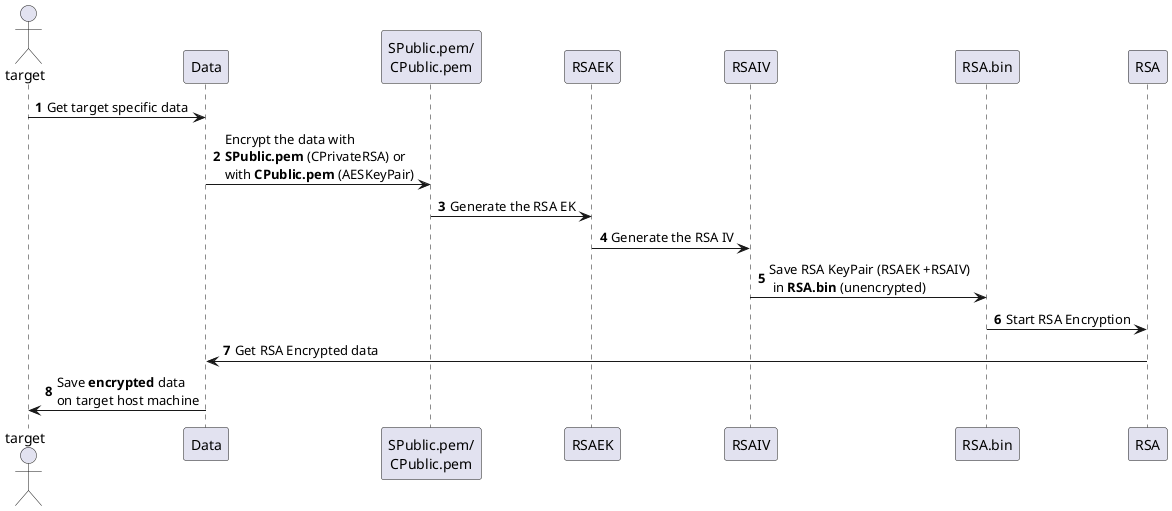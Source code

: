 @startuml
'https://plantuml.com/sequence-diagram

actor target
participant Data
participant "SPublic.pem/\nCPublic.pem" as SPublic.pem
participant RSAEK
participant RSAIV
participant RSA.bin
participant RSA

autonumber
target -> Data: Get target specific data
Data -> SPublic.pem: Encrypt the data with \n**SPublic.pem** (CPrivateRSA) or \nwith **CPublic.pem** (AESKeyPair)
SPublic.pem -> RSAEK: Generate the RSA EK
RSAEK -> RSAIV: Generate the RSA IV
RSAIV -> RSA.bin: Save RSA KeyPair (RSAEK +RSAIV)\n in **RSA.bin** (unencrypted)
RSA.bin -> RSA: Start RSA Encryption
RSA -> Data: Get RSA Encrypted data
Data -> target: Save **encrypted** data\non target host machine
@enduml